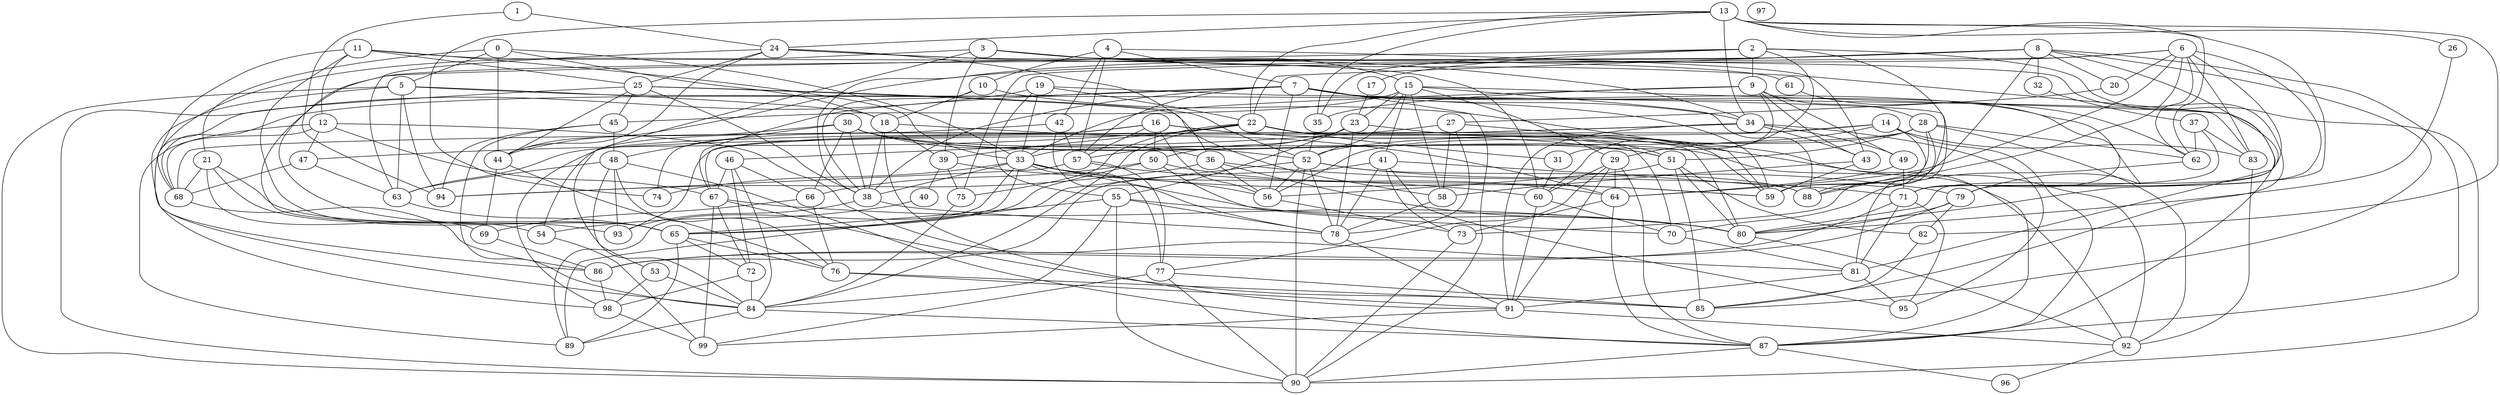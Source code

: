 strict graph "gnp_random_graph(100,0.06)" {
0;
1;
2;
3;
4;
5;
6;
7;
8;
9;
10;
11;
12;
13;
14;
15;
16;
17;
18;
19;
20;
21;
22;
23;
24;
25;
26;
27;
28;
29;
30;
31;
32;
33;
34;
35;
36;
37;
38;
39;
40;
41;
42;
43;
44;
45;
46;
47;
48;
49;
50;
51;
52;
53;
54;
55;
56;
57;
58;
59;
60;
61;
62;
63;
64;
65;
66;
67;
68;
69;
70;
71;
72;
73;
74;
75;
76;
77;
78;
79;
80;
81;
82;
83;
84;
85;
86;
87;
88;
89;
90;
91;
92;
93;
94;
95;
96;
97;
98;
99;
0 -- 33  [is_available=True, prob="0.846163638226"];
0 -- 18  [is_available=True, prob="1.0"];
0 -- 44  [is_available=True, prob="0.680064399363"];
0 -- 5  [is_available=True, prob="1.0"];
0 -- 21  [is_available=True, prob="1.0"];
1 -- 24  [is_available=True, prob="1.0"];
1 -- 94  [is_available=True, prob="1.0"];
2 -- 65  [is_available=True, prob="0.652623811958"];
2 -- 35  [is_available=True, prob="0.371568821085"];
2 -- 9  [is_available=True, prob="0.386922470343"];
2 -- 17  [is_available=True, prob="1.0"];
2 -- 90  [is_available=True, prob="0.69123670971"];
2 -- 59  [is_available=True, prob="0.276020991373"];
2 -- 60  [is_available=True, prob="0.476499187248"];
3 -- 39  [is_available=True, prob="0.25241345883"];
3 -- 15  [is_available=True, prob="0.0859172034132"];
3 -- 81  [is_available=True, prob="0.00466212283285"];
3 -- 84  [is_available=True, prob="1.0"];
3 -- 85  [is_available=True, prob="0.69606685419"];
3 -- 86  [is_available=True, prob="0.223828319125"];
4 -- 57  [is_available=True, prob="0.334732132132"];
4 -- 10  [is_available=True, prob="1.0"];
4 -- 43  [is_available=True, prob="0.0560434212649"];
4 -- 42  [is_available=True, prob="0.870884216002"];
4 -- 7  [is_available=True, prob="0.631651818882"];
5 -- 18  [is_available=True, prob="0.978557222547"];
5 -- 83  [is_available=True, prob="0.595372500377"];
5 -- 84  [is_available=True, prob="0.890740824268"];
5 -- 90  [is_available=True, prob="0.24033250825"];
5 -- 94  [is_available=True, prob="0.922764878877"];
5 -- 63  [is_available=True, prob="0.389088832187"];
6 -- 64  [is_available=True, prob="0.250973187132"];
6 -- 71  [is_available=True, prob="0.221303011622"];
6 -- 75  [is_available=True, prob="0.586166194911"];
6 -- 44  [is_available=True, prob="1.0"];
6 -- 79  [is_available=True, prob="1.0"];
6 -- 83  [is_available=True, prob="0.499710244152"];
6 -- 20  [is_available=True, prob="0.641603874125"];
6 -- 88  [is_available=True, prob="0.847613012602"];
6 -- 62  [is_available=True, prob="1.0"];
7 -- 68  [is_available=True, prob="0.585154801082"];
7 -- 34  [is_available=True, prob="0.715658377036"];
7 -- 67  [is_available=True, prob="0.892368968209"];
7 -- 38  [is_available=True, prob="1.0"];
7 -- 79  [is_available=True, prob="0.822158514935"];
7 -- 56  [is_available=True, prob="0.174052907417"];
7 -- 57  [is_available=True, prob="0.910805129248"];
7 -- 90  [is_available=True, prob="0.916831804372"];
7 -- 59  [is_available=True, prob="0.31887564735"];
7 -- 62  [is_available=True, prob="1.0"];
8 -- 32  [is_available=True, prob="1.0"];
8 -- 22  [is_available=True, prob="0.311585574345"];
8 -- 38  [is_available=True, prob="0.235579764377"];
8 -- 80  [is_available=True, prob="0.477590968724"];
8 -- 20  [is_available=True, prob="0.84416914026"];
8 -- 85  [is_available=True, prob="0.238944333604"];
8 -- 54  [is_available=True, prob="0.940358664577"];
8 -- 87  [is_available=True, prob="0.923973028871"];
8 -- 88  [is_available=True, prob="0.87471938922"];
9 -- 33  [is_available=True, prob="0.165930681508"];
9 -- 35  [is_available=True, prob="0.511029058544"];
9 -- 43  [is_available=True, prob="0.108461301152"];
9 -- 49  [is_available=True, prob="0.60053055942"];
9 -- 28  [is_available=True, prob="0.023475161513"];
9 -- 31  [is_available=True, prob="1.0"];
10 -- 18  [is_available=True, prob="0.679956976597"];
10 -- 59  [is_available=True, prob="0.0896674874066"];
10 -- 38  [is_available=True, prob="0.4838951794"];
11 -- 65  [is_available=True, prob="1.0"];
11 -- 68  [is_available=True, prob="0.630002672426"];
11 -- 33  [is_available=True, prob="0.636531272275"];
11 -- 12  [is_available=True, prob="0.0352237786264"];
11 -- 25  [is_available=True, prob="1.0"];
11 -- 60  [is_available=True, prob="0.526048047707"];
12 -- 67  [is_available=True, prob="0.375887387233"];
12 -- 68  [is_available=True, prob="0.53030675565"];
12 -- 47  [is_available=True, prob="0.400218732937"];
12 -- 81  [is_available=True, prob="0.71596005846"];
12 -- 89  [is_available=True, prob="0.745726890685"];
13 -- 34  [is_available=True, prob="1.0"];
13 -- 35  [is_available=True, prob="0.130841292522"];
13 -- 74  [is_available=True, prob="0.0625407308734"];
13 -- 80  [is_available=True, prob="0.840595436167"];
13 -- 82  [is_available=True, prob="0.133879300515"];
13 -- 22  [is_available=True, prob="0.766100365357"];
13 -- 24  [is_available=True, prob="0.62389895464"];
13 -- 26  [is_available=True, prob="0.517171853717"];
13 -- 62  [is_available=True, prob="0.521170183007"];
14 -- 98  [is_available=True, prob="1.0"];
14 -- 83  [is_available=True, prob="0.456698038371"];
14 -- 52  [is_available=True, prob="0.140294518691"];
14 -- 87  [is_available=True, prob="0.703926052236"];
14 -- 88  [is_available=True, prob="0.334652706894"];
14 -- 29  [is_available=True, prob="0.596720077472"];
15 -- 41  [is_available=True, prob="0.489552787779"];
15 -- 87  [is_available=True, prob="0.528476066656"];
15 -- 45  [is_available=True, prob="0.124954064759"];
15 -- 52  [is_available=True, prob="0.009819664855"];
15 -- 23  [is_available=True, prob="0.0326711647967"];
15 -- 88  [is_available=True, prob="1.0"];
15 -- 58  [is_available=True, prob="0.473753700326"];
15 -- 29  [is_available=True, prob="0.30598664774"];
16 -- 67  [is_available=True, prob="0.0864339215787"];
16 -- 74  [is_available=True, prob="0.546606610856"];
16 -- 50  [is_available=True, prob="0.540460296063"];
16 -- 51  [is_available=True, prob="0.395519099459"];
16 -- 54  [is_available=True, prob="0.270848896307"];
16 -- 56  [is_available=True, prob="0.115420373469"];
16 -- 57  [is_available=True, prob="1.0"];
16 -- 92  [is_available=True, prob="0.453817431319"];
17 -- 23  [is_available=True, prob="1.0"];
18 -- 64  [is_available=True, prob="1.0"];
18 -- 38  [is_available=True, prob="0.493889572336"];
18 -- 39  [is_available=True, prob="0.486128521595"];
18 -- 91  [is_available=True, prob="0.102342339797"];
19 -- 33  [is_available=True, prob="0.757930866273"];
19 -- 90  [is_available=True, prob="1.0"];
19 -- 81  [is_available=True, prob="0.831774445062"];
19 -- 22  [is_available=True, prob="0.358679955229"];
19 -- 55  [is_available=True, prob="0.488069694389"];
20 -- 27  [is_available=True, prob="0.287882021822"];
21 -- 65  [is_available=True, prob="1.0"];
21 -- 68  [is_available=True, prob="0.00780829204311"];
21 -- 69  [is_available=True, prob="1.0"];
21 -- 93  [is_available=True, prob="1.0"];
22 -- 70  [is_available=True, prob="0.39018004741"];
22 -- 39  [is_available=True, prob="0.341370224859"];
22 -- 75  [is_available=True, prob="0.131151882799"];
22 -- 47  [is_available=True, prob="0.522738743689"];
22 -- 80  [is_available=True, prob="0.834582594469"];
22 -- 84  [is_available=True, prob="1.0"];
22 -- 59  [is_available=True, prob="0.515418874116"];
22 -- 31  [is_available=True, prob="0.0141538210399"];
23 -- 78  [is_available=True, prob="0.881630723226"];
23 -- 50  [is_available=True, prob="0.887440527329"];
23 -- 51  [is_available=True, prob="0.827540889426"];
23 -- 55  [is_available=True, prob="0.840277634666"];
23 -- 57  [is_available=True, prob="0.698580695678"];
24 -- 34  [is_available=True, prob="0.468308648515"];
24 -- 36  [is_available=True, prob="0.738322122041"];
24 -- 44  [is_available=True, prob="0.866889757677"];
24 -- 25  [is_available=True, prob="0.796266586653"];
24 -- 61  [is_available=True, prob="0.399349526283"];
24 -- 63  [is_available=True, prob="0.685567352446"];
25 -- 98  [is_available=True, prob="0.154494819359"];
25 -- 38  [is_available=True, prob="0.512062594098"];
25 -- 44  [is_available=True, prob="1.0"];
25 -- 45  [is_available=True, prob="1.0"];
25 -- 52  [is_available=True, prob="1.0"];
25 -- 58  [is_available=True, prob="0.355487730548"];
26 -- 80  [is_available=True, prob="0.807459163559"];
27 -- 58  [is_available=True, prob="0.272800195314"];
27 -- 78  [is_available=True, prob="0.587079663762"];
27 -- 46  [is_available=True, prob="0.377961799253"];
27 -- 87  [is_available=True, prob="0.602650553949"];
28 -- 33  [is_available=True, prob="0.337968444949"];
28 -- 51  [is_available=True, prob="0.818790147951"];
28 -- 73  [is_available=True, prob="1.0"];
28 -- 56  [is_available=True, prob="0.301867406852"];
28 -- 59  [is_available=True, prob="0.298828328623"];
28 -- 92  [is_available=True, prob="1.0"];
28 -- 62  [is_available=True, prob="0.41942159928"];
29 -- 64  [is_available=True, prob="0.37498629401"];
29 -- 77  [is_available=True, prob="0.333199921184"];
29 -- 87  [is_available=True, prob="1.0"];
29 -- 91  [is_available=True, prob="0.0815994861979"];
29 -- 60  [is_available=True, prob="0.603282243351"];
30 -- 66  [is_available=True, prob="1.0"];
30 -- 36  [is_available=True, prob="1.0"];
30 -- 38  [is_available=True, prob="0.375376879838"];
30 -- 44  [is_available=True, prob="0.143675158735"];
30 -- 48  [is_available=True, prob="1.0"];
30 -- 51  [is_available=True, prob="0.321105970861"];
30 -- 52  [is_available=True, prob="1.0"];
30 -- 92  [is_available=True, prob="0.191210566099"];
31 -- 60  [is_available=True, prob="0.454411779325"];
32 -- 37  [is_available=True, prob="0.940055007412"];
33 -- 65  [is_available=True, prob="0.392293836007"];
33 -- 38  [is_available=True, prob="0.737243825098"];
33 -- 74  [is_available=True, prob="1.0"];
33 -- 77  [is_available=True, prob="0.0466491635908"];
33 -- 80  [is_available=True, prob="0.765141717222"];
33 -- 56  [is_available=True, prob="1.0"];
33 -- 89  [is_available=True, prob="0.0456714221456"];
33 -- 59  [is_available=True, prob="0.720212508311"];
34 -- 95  [is_available=True, prob="1.0"];
34 -- 43  [is_available=True, prob="0.339812727832"];
34 -- 49  [is_available=True, prob="1.0"];
34 -- 91  [is_available=True, prob="0.751454520604"];
34 -- 93  [is_available=True, prob="0.541232411071"];
34 -- 63  [is_available=True, prob="0.358493112063"];
35 -- 52  [is_available=True, prob="1.0"];
36 -- 71  [is_available=True, prob="0.415312797901"];
36 -- 80  [is_available=True, prob="0.475664554622"];
36 -- 56  [is_available=True, prob="0.251879552975"];
36 -- 94  [is_available=True, prob="0.283368884448"];
37 -- 83  [is_available=True, prob="1.0"];
37 -- 62  [is_available=True, prob="1.0"];
37 -- 71  [is_available=True, prob="0.0884459964592"];
38 -- 78  [is_available=True, prob="0.432704580562"];
38 -- 93  [is_available=True, prob="0.313023630453"];
39 -- 40  [is_available=True, prob="0.33328028964"];
39 -- 75  [is_available=True, prob="1.0"];
39 -- 60  [is_available=True, prob="0.0805095845469"];
40 -- 54  [is_available=True, prob="0.142249755172"];
41 -- 73  [is_available=True, prob="0.282390235961"];
41 -- 78  [is_available=True, prob="1.0"];
41 -- 86  [is_available=True, prob="0.630159015572"];
41 -- 88  [is_available=True, prob="0.275598385754"];
41 -- 95  [is_available=True, prob="0.136272318229"];
42 -- 68  [is_available=True, prob="0.494679490958"];
42 -- 57  [is_available=True, prob="1.0"];
42 -- 78  [is_available=True, prob="1.0"];
43 -- 59  [is_available=True, prob="0.125201800089"];
43 -- 58  [is_available=True, prob="0.638561301883"];
44 -- 69  [is_available=True, prob="1.0"];
44 -- 76  [is_available=True, prob="0.446768659794"];
45 -- 48  [is_available=True, prob="1.0"];
45 -- 84  [is_available=True, prob="1.0"];
45 -- 94  [is_available=True, prob="0.598793437754"];
46 -- 67  [is_available=True, prob="0.0705856034707"];
46 -- 72  [is_available=True, prob="0.580791248374"];
46 -- 66  [is_available=True, prob="0.521813554776"];
46 -- 84  [is_available=True, prob="1.0"];
47 -- 68  [is_available=True, prob="0.469650792621"];
47 -- 63  [is_available=True, prob="1.0"];
48 -- 76  [is_available=True, prob="0.0134959278385"];
48 -- 53  [is_available=True, prob="0.257272860033"];
48 -- 87  [is_available=True, prob="0.365700278656"];
48 -- 93  [is_available=True, prob="0.179898230026"];
48 -- 63  [is_available=True, prob="1.0"];
49 -- 64  [is_available=True, prob="0.668820580214"];
49 -- 71  [is_available=True, prob="0.284873065851"];
50 -- 64  [is_available=True, prob="0.539703485365"];
50 -- 65  [is_available=True, prob="1.0"];
50 -- 66  [is_available=True, prob="0.796359945202"];
50 -- 70  [is_available=True, prob="1.0"];
51 -- 80  [is_available=True, prob="0.580569586882"];
51 -- 82  [is_available=True, prob="1.0"];
51 -- 85  [is_available=True, prob="0.0923865770916"];
51 -- 56  [is_available=True, prob="0.186633916039"];
52 -- 88  [is_available=True, prob="0.998943460148"];
52 -- 78  [is_available=True, prob="0.219870784706"];
52 -- 89  [is_available=True, prob="0.519022058051"];
52 -- 56  [is_available=True, prob="0.722636752219"];
52 -- 90  [is_available=True, prob="0.968746094425"];
52 -- 79  [is_available=True, prob="1.0"];
53 -- 98  [is_available=True, prob="0.675469567106"];
53 -- 84  [is_available=True, prob="0.241339181926"];
54 -- 99  [is_available=True, prob="0.606306904413"];
55 -- 65  [is_available=True, prob="0.123347493548"];
55 -- 78  [is_available=True, prob="1.0"];
55 -- 80  [is_available=True, prob="1.0"];
55 -- 84  [is_available=True, prob="0.422827236756"];
55 -- 90  [is_available=True, prob="0.863014765786"];
56 -- 73  [is_available=True, prob="0.462989069754"];
57 -- 77  [is_available=True, prob="0.99873522053"];
57 -- 59  [is_available=True, prob="0.556747463816"];
57 -- 94  [is_available=True, prob="0.314326575943"];
58 -- 78  [is_available=True, prob="0.477447870374"];
60 -- 70  [is_available=True, prob="1.0"];
60 -- 91  [is_available=True, prob="0.834383467491"];
61 -- 71  [is_available=True, prob="0.184537567058"];
62 -- 70  [is_available=True, prob="1.0"];
63 -- 65  [is_available=True, prob="0.937760721582"];
64 -- 73  [is_available=True, prob="0.93067374505"];
64 -- 87  [is_available=True, prob="0.0487339115545"];
65 -- 72  [is_available=True, prob="0.500283756934"];
65 -- 76  [is_available=True, prob="0.76889432958"];
65 -- 89  [is_available=True, prob="0.554484088461"];
66 -- 76  [is_available=True, prob="0.406208732827"];
66 -- 69  [is_available=True, prob="1.0"];
67 -- 80  [is_available=True, prob="0.609131111794"];
67 -- 99  [is_available=True, prob="0.917326835693"];
67 -- 72  [is_available=True, prob="0.243150613778"];
67 -- 85  [is_available=True, prob="1.0"];
68 -- 86  [is_available=True, prob="0.965471227976"];
69 -- 86  [is_available=True, prob="0.600669176265"];
70 -- 81  [is_available=True, prob="0.762649614171"];
71 -- 81  [is_available=True, prob="1.0"];
71 -- 86  [is_available=True, prob="0.881947955589"];
71 -- 95  [is_available=True, prob="0.0314496903749"];
72 -- 98  [is_available=True, prob="1.0"];
72 -- 84  [is_available=True, prob="0.919295319088"];
73 -- 90  [is_available=True, prob="0.365738022126"];
75 -- 84  [is_available=True, prob="0.337760648591"];
76 -- 85  [is_available=True, prob="1.0"];
76 -- 91  [is_available=True, prob="1.0"];
77 -- 99  [is_available=True, prob="0.732135393138"];
77 -- 85  [is_available=True, prob="0.132765869026"];
77 -- 90  [is_available=True, prob="1.0"];
78 -- 91  [is_available=True, prob="0.024199650459"];
79 -- 80  [is_available=True, prob="0.692988779621"];
79 -- 82  [is_available=True, prob="1.0"];
79 -- 86  [is_available=True, prob="0.480410025429"];
80 -- 92  [is_available=True, prob="0.440381446982"];
81 -- 91  [is_available=True, prob="0.625031965432"];
81 -- 95  [is_available=True, prob="0.538166090583"];
82 -- 85  [is_available=True, prob="1.0"];
83 -- 92  [is_available=True, prob="1.0"];
84 -- 89  [is_available=True, prob="1.0"];
84 -- 87  [is_available=True, prob="1.0"];
86 -- 98  [is_available=True, prob="0.305708588858"];
87 -- 96  [is_available=True, prob="0.884420974867"];
87 -- 90  [is_available=True, prob="1.0"];
91 -- 99  [is_available=True, prob="1.0"];
91 -- 92  [is_available=True, prob="1.0"];
92 -- 96  [is_available=True, prob="0.802205745032"];
98 -- 99  [is_available=True, prob="0.645090836928"];
}
